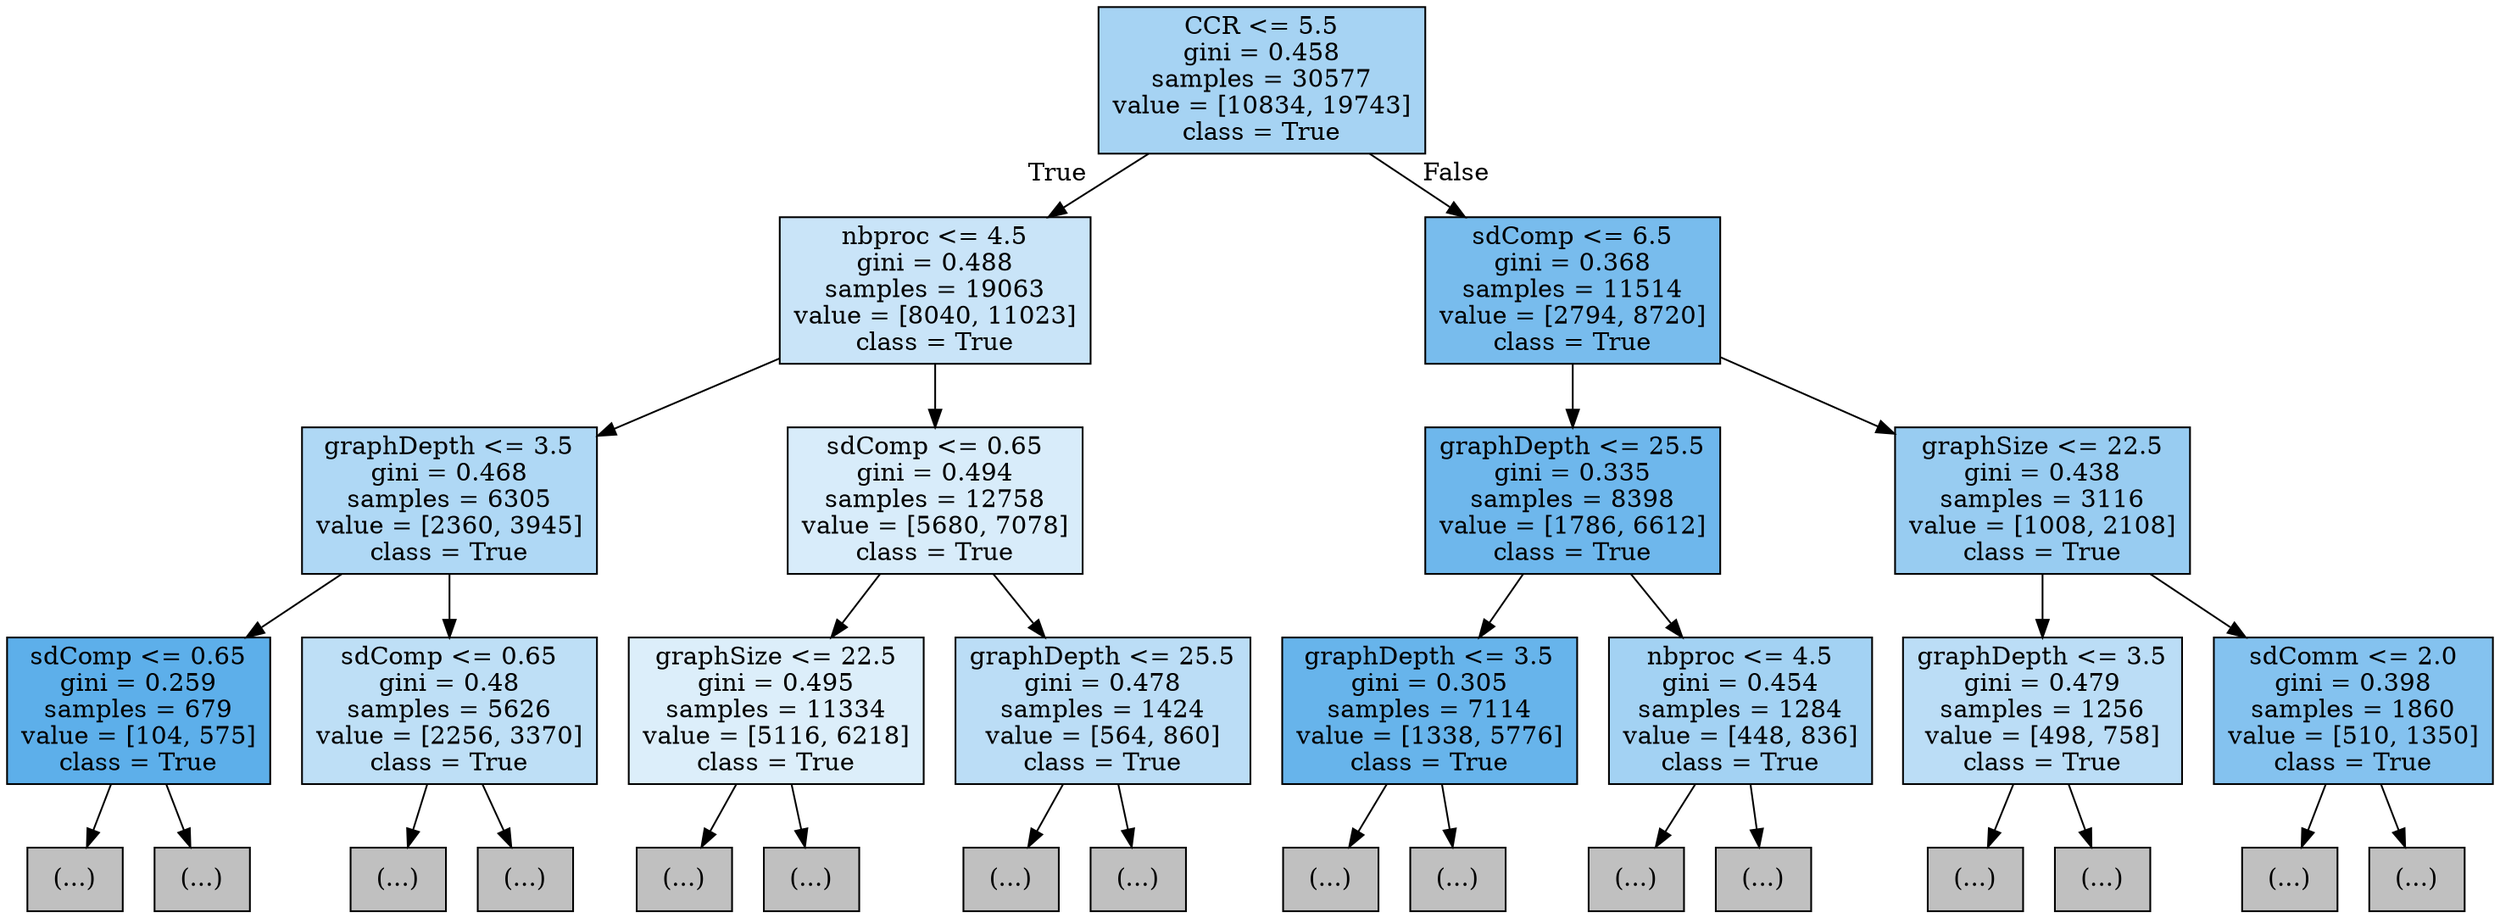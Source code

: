 digraph Tree {
node [shape=box, style="filled", color="black"] ;
0 [label="CCR <= 5.5\ngini = 0.458\nsamples = 30577\nvalue = [10834, 19743]\nclass = True", fillcolor="#a6d3f3"] ;
1 [label="nbproc <= 4.5\ngini = 0.488\nsamples = 19063\nvalue = [8040, 11023]\nclass = True", fillcolor="#c9e4f8"] ;
0 -> 1 [labeldistance=2.5, labelangle=45, headlabel="True"] ;
2 [label="graphDepth <= 3.5\ngini = 0.468\nsamples = 6305\nvalue = [2360, 3945]\nclass = True", fillcolor="#afd8f5"] ;
1 -> 2 ;
3 [label="sdComp <= 0.65\ngini = 0.259\nsamples = 679\nvalue = [104, 575]\nclass = True", fillcolor="#5dafea"] ;
2 -> 3 ;
4 [label="(...)", fillcolor="#C0C0C0"] ;
3 -> 4 ;
19 [label="(...)", fillcolor="#C0C0C0"] ;
3 -> 19 ;
24 [label="sdComp <= 0.65\ngini = 0.48\nsamples = 5626\nvalue = [2256, 3370]\nclass = True", fillcolor="#bedff6"] ;
2 -> 24 ;
25 [label="(...)", fillcolor="#C0C0C0"] ;
24 -> 25 ;
208 [label="(...)", fillcolor="#C0C0C0"] ;
24 -> 208 ;
229 [label="sdComp <= 0.65\ngini = 0.494\nsamples = 12758\nvalue = [5680, 7078]\nclass = True", fillcolor="#d8ecfa"] ;
1 -> 229 ;
230 [label="graphSize <= 22.5\ngini = 0.495\nsamples = 11334\nvalue = [5116, 6218]\nclass = True", fillcolor="#dceefa"] ;
229 -> 230 ;
231 [label="(...)", fillcolor="#C0C0C0"] ;
230 -> 231 ;
288 [label="(...)", fillcolor="#C0C0C0"] ;
230 -> 288 ;
459 [label="graphDepth <= 25.5\ngini = 0.478\nsamples = 1424\nvalue = [564, 860]\nclass = True", fillcolor="#bbddf6"] ;
229 -> 459 ;
460 [label="(...)", fillcolor="#C0C0C0"] ;
459 -> 460 ;
489 [label="(...)", fillcolor="#C0C0C0"] ;
459 -> 489 ;
490 [label="sdComp <= 6.5\ngini = 0.368\nsamples = 11514\nvalue = [2794, 8720]\nclass = True", fillcolor="#78bced"] ;
0 -> 490 [labeldistance=2.5, labelangle=-45, headlabel="False"] ;
491 [label="graphDepth <= 25.5\ngini = 0.335\nsamples = 8398\nvalue = [1786, 6612]\nclass = True", fillcolor="#6eb7ec"] ;
490 -> 491 ;
492 [label="graphDepth <= 3.5\ngini = 0.305\nsamples = 7114\nvalue = [1338, 5776]\nclass = True", fillcolor="#67b4eb"] ;
491 -> 492 ;
493 [label="(...)", fillcolor="#C0C0C0"] ;
492 -> 493 ;
506 [label="(...)", fillcolor="#C0C0C0"] ;
492 -> 506 ;
609 [label="nbproc <= 4.5\ngini = 0.454\nsamples = 1284\nvalue = [448, 836]\nclass = True", fillcolor="#a3d2f3"] ;
491 -> 609 ;
610 [label="(...)", fillcolor="#C0C0C0"] ;
609 -> 610 ;
619 [label="(...)", fillcolor="#C0C0C0"] ;
609 -> 619 ;
630 [label="graphSize <= 22.5\ngini = 0.438\nsamples = 3116\nvalue = [1008, 2108]\nclass = True", fillcolor="#98ccf1"] ;
490 -> 630 ;
631 [label="graphDepth <= 3.5\ngini = 0.479\nsamples = 1256\nvalue = [498, 758]\nclass = True", fillcolor="#bbddf6"] ;
630 -> 631 ;
632 [label="(...)", fillcolor="#C0C0C0"] ;
631 -> 632 ;
639 [label="(...)", fillcolor="#C0C0C0"] ;
631 -> 639 ;
650 [label="sdComm <= 2.0\ngini = 0.398\nsamples = 1860\nvalue = [510, 1350]\nclass = True", fillcolor="#84c2ef"] ;
630 -> 650 ;
651 [label="(...)", fillcolor="#C0C0C0"] ;
650 -> 651 ;
672 [label="(...)", fillcolor="#C0C0C0"] ;
650 -> 672 ;
}